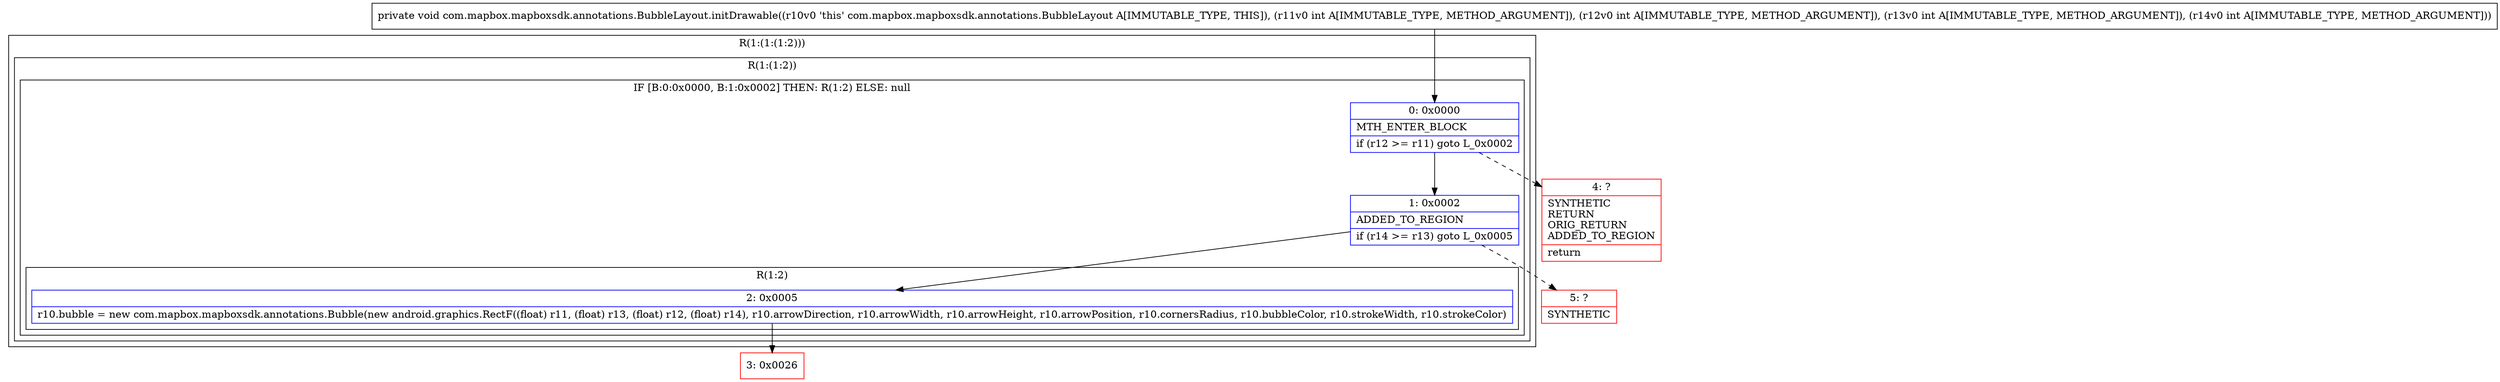 digraph "CFG forcom.mapbox.mapboxsdk.annotations.BubbleLayout.initDrawable(IIII)V" {
subgraph cluster_Region_653554583 {
label = "R(1:(1:(1:2)))";
node [shape=record,color=blue];
subgraph cluster_Region_1214760084 {
label = "R(1:(1:2))";
node [shape=record,color=blue];
subgraph cluster_IfRegion_264680210 {
label = "IF [B:0:0x0000, B:1:0x0002] THEN: R(1:2) ELSE: null";
node [shape=record,color=blue];
Node_0 [shape=record,label="{0\:\ 0x0000|MTH_ENTER_BLOCK\l|if (r12 \>= r11) goto L_0x0002\l}"];
Node_1 [shape=record,label="{1\:\ 0x0002|ADDED_TO_REGION\l|if (r14 \>= r13) goto L_0x0005\l}"];
subgraph cluster_Region_1998964770 {
label = "R(1:2)";
node [shape=record,color=blue];
Node_2 [shape=record,label="{2\:\ 0x0005|r10.bubble = new com.mapbox.mapboxsdk.annotations.Bubble(new android.graphics.RectF((float) r11, (float) r13, (float) r12, (float) r14), r10.arrowDirection, r10.arrowWidth, r10.arrowHeight, r10.arrowPosition, r10.cornersRadius, r10.bubbleColor, r10.strokeWidth, r10.strokeColor)\l}"];
}
}
}
}
Node_3 [shape=record,color=red,label="{3\:\ 0x0026}"];
Node_4 [shape=record,color=red,label="{4\:\ ?|SYNTHETIC\lRETURN\lORIG_RETURN\lADDED_TO_REGION\l|return\l}"];
Node_5 [shape=record,color=red,label="{5\:\ ?|SYNTHETIC\l}"];
MethodNode[shape=record,label="{private void com.mapbox.mapboxsdk.annotations.BubbleLayout.initDrawable((r10v0 'this' com.mapbox.mapboxsdk.annotations.BubbleLayout A[IMMUTABLE_TYPE, THIS]), (r11v0 int A[IMMUTABLE_TYPE, METHOD_ARGUMENT]), (r12v0 int A[IMMUTABLE_TYPE, METHOD_ARGUMENT]), (r13v0 int A[IMMUTABLE_TYPE, METHOD_ARGUMENT]), (r14v0 int A[IMMUTABLE_TYPE, METHOD_ARGUMENT])) }"];
MethodNode -> Node_0;
Node_0 -> Node_1;
Node_0 -> Node_4[style=dashed];
Node_1 -> Node_2;
Node_1 -> Node_5[style=dashed];
Node_2 -> Node_3;
}

